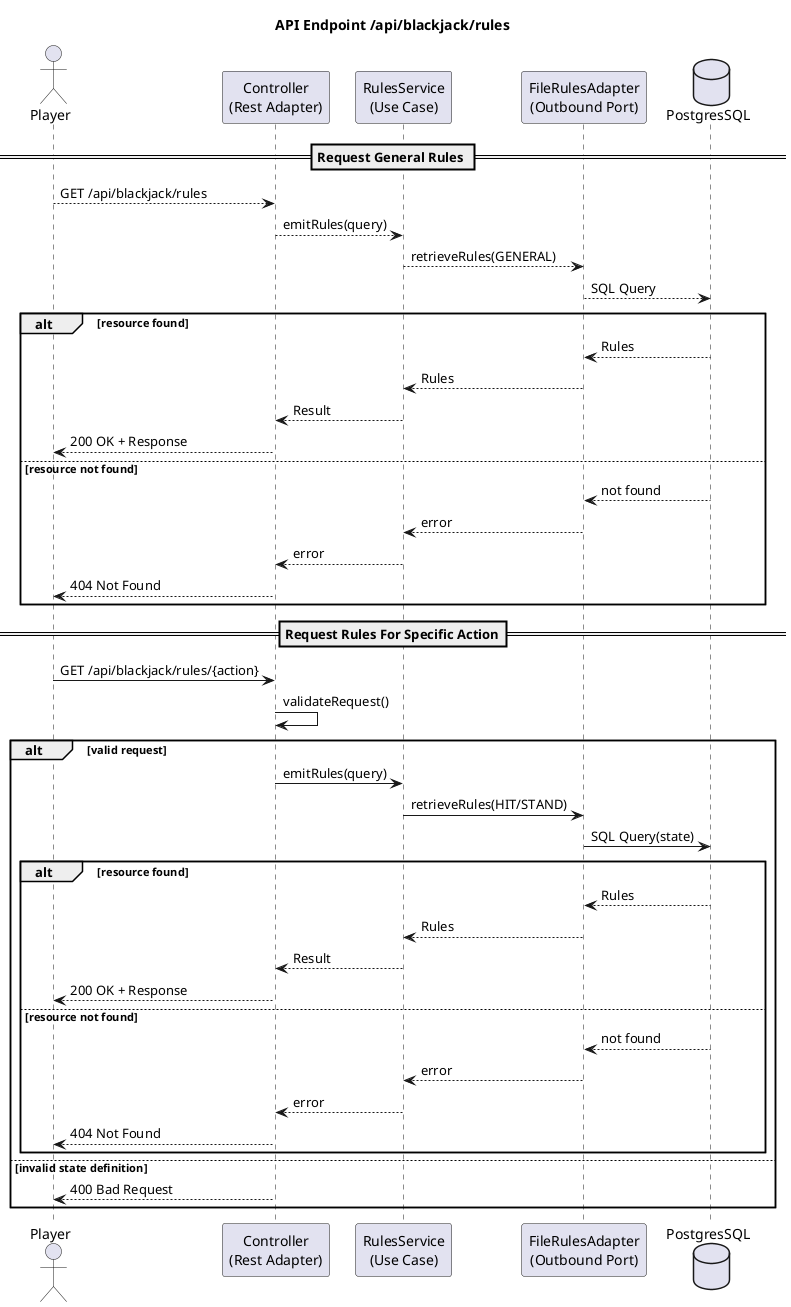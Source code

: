 @startuml
title API Endpoint /api/blackjack/rules
actor Player

participant "Controller\n(Rest Adapter)" as Controller
participant "RulesService\n(Use Case)" as Service
participant "FileRulesAdapter\n(Outbound Port)" as Adapter
database PostgresSQL

== Request General Rules ==

    Player --> Controller : GET /api/blackjack/rules
    Controller --> Service : emitRules(query)
    Service --> Adapter : retrieveRules(GENERAL)
    Adapter --> PostgresSQL : SQL Query

alt resource found

    PostgresSQL --> Adapter : Rules
    Adapter --> Service : Rules
    Service --> Controller : Result
    Controller --> Player : 200 OK + Response

else resource not found
    PostgresSQL --> Adapter : not found
    Adapter --> Service : error
    Service --> Controller : error
    Controller --> Player : 404 Not Found

end

== Request Rules For Specific Action==

Player -> Controller : GET /api/blackjack/rules/{action}
Controller -> Controller : validateRequest()

alt valid request

        Controller -> Service : emitRules(query)
        Service -> Adapter : retrieveRules(HIT/STAND)
        Adapter -> PostgresSQL : SQL Query(state)

    alt resource found
        PostgresSQL --> Adapter : Rules
        Adapter --> Service : Rules
        Service --> Controller : Result
        Controller --> Player : 200 OK + Response

    else resource not found
        PostgresSQL --> Adapter : not found
        Adapter --> Service : error
        Service --> Controller : error
        Controller --> Player : 404 Not Found
    end

else invalid state definition

    Controller --> Player : 400 Bad Request

end

@enduml